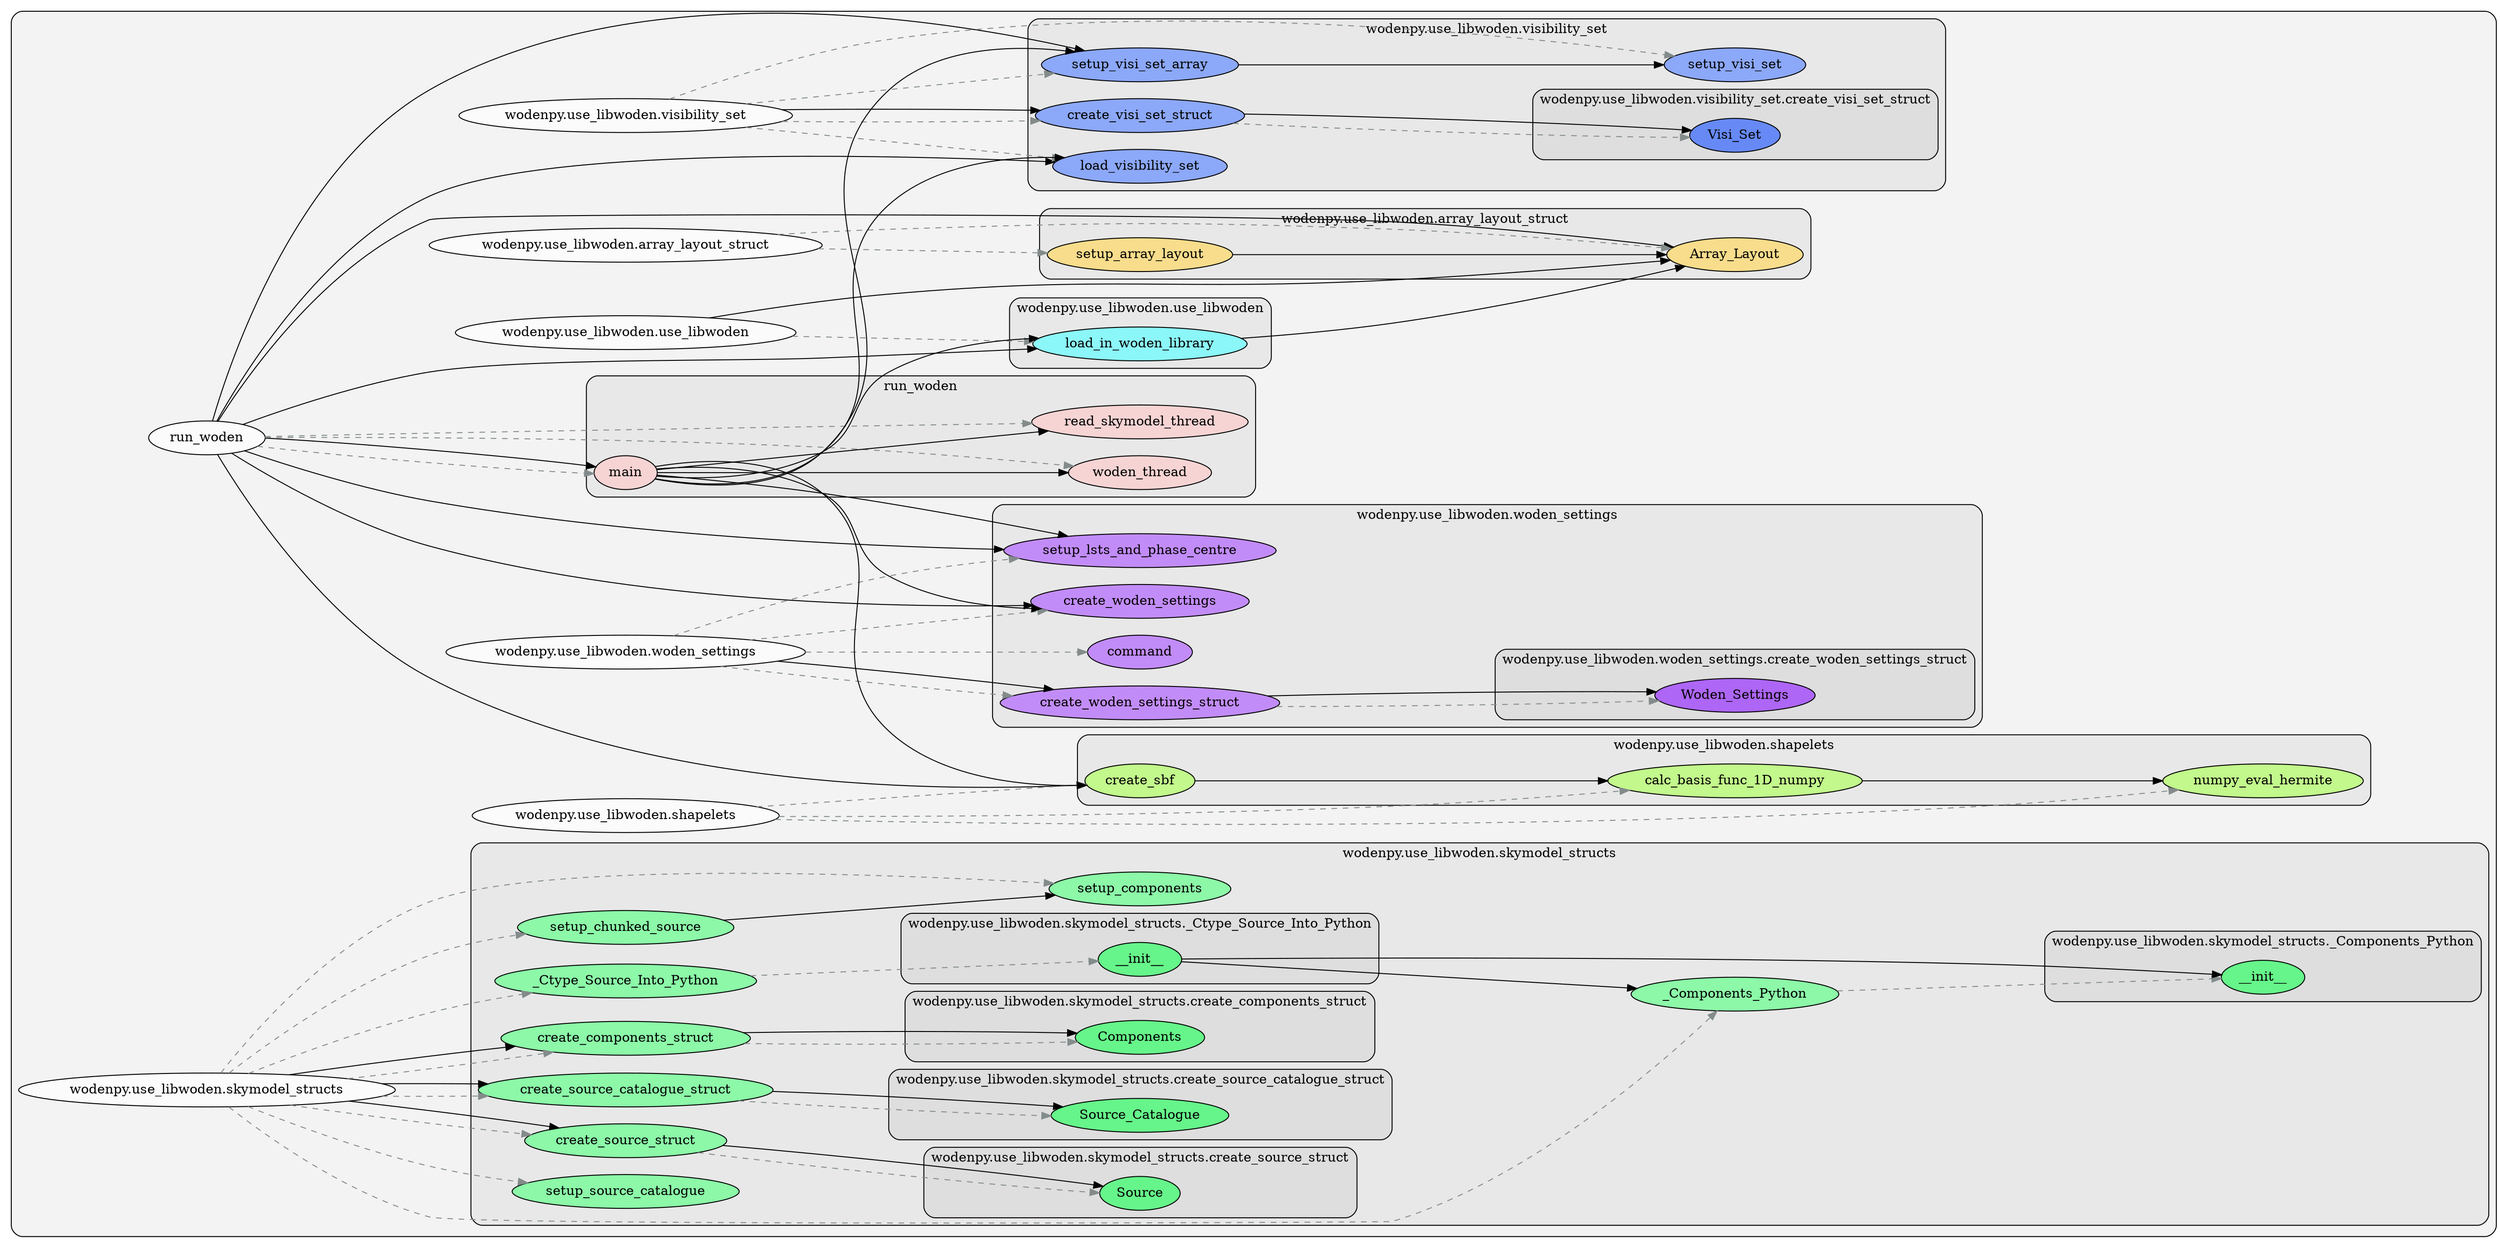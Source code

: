digraph G {
    graph [rankdir=LR, clusterrank="local"];
    subgraph cluster_G {

        graph [style="filled,rounded", fillcolor="#80808018", label=""];
        run_woden [label="run_woden", style="filled", fillcolor="#ffffffb2", fontcolor="#000000", group="0"];
        wodenpy__use_libwoden__array_layout_struct [label="wodenpy.use_libwoden.array_layout_struct", style="filled", fillcolor="#ffffffb2", fontcolor="#000000", group="1"];
        wodenpy__use_libwoden__shapelets [label="wodenpy.use_libwoden.shapelets", style="filled", fillcolor="#ffffffb2", fontcolor="#000000", group="2"];
        wodenpy__use_libwoden__skymodel_structs [label="wodenpy.use_libwoden.skymodel_structs", style="filled", fillcolor="#ffffffb2", fontcolor="#000000", group="3"];
        wodenpy__use_libwoden__use_libwoden [label="wodenpy.use_libwoden.use_libwoden", style="filled", fillcolor="#ffffffb2", fontcolor="#000000", group="4"];
        wodenpy__use_libwoden__visibility_set [label="wodenpy.use_libwoden.visibility_set", style="filled", fillcolor="#ffffffb2", fontcolor="#000000", group="5"];
        wodenpy__use_libwoden__woden_settings [label="wodenpy.use_libwoden.woden_settings", style="filled", fillcolor="#ffffffb2", fontcolor="#000000", group="6"];
        subgraph cluster_run_woden {

            graph [style="filled,rounded", fillcolor="#80808018", label="run_woden"];
            run_woden__main [label="main", style="filled", fillcolor="#feccccb2", fontcolor="#000000", group="0"];
            run_woden__read_skymodel_thread [label="read_skymodel_thread", style="filled", fillcolor="#feccccb2", fontcolor="#000000", group="0"];
            run_woden__woden_thread [label="woden_thread", style="filled", fillcolor="#feccccb2", fontcolor="#000000", group="0"];
        }
        subgraph cluster_wodenpy__use_libwoden__array_layout_struct {

            graph [style="filled,rounded", fillcolor="#80808018", label="wodenpy.use_libwoden.array_layout_struct"];
            wodenpy__use_libwoden__array_layout_struct__Array_Layout [label="Array_Layout", style="filled", fillcolor="#ffd865b2", fontcolor="#000000", group="1"];
            wodenpy__use_libwoden__array_layout_struct__setup_array_layout [label="setup_array_layout", style="filled", fillcolor="#ffd865b2", fontcolor="#000000", group="1"];
        }
        subgraph cluster_wodenpy__use_libwoden__shapelets {

            graph [style="filled,rounded", fillcolor="#80808018", label="wodenpy.use_libwoden.shapelets"];
            wodenpy__use_libwoden__shapelets__calc_basis_func_1D_numpy [label="calc_basis_func_1D_numpy", style="filled", fillcolor="#b2ff65b2", fontcolor="#000000", group="2"];
            wodenpy__use_libwoden__shapelets__create_sbf [label="create_sbf", style="filled", fillcolor="#b2ff65b2", fontcolor="#000000", group="2"];
            wodenpy__use_libwoden__shapelets__numpy_eval_hermite [label="numpy_eval_hermite", style="filled", fillcolor="#b2ff65b2", fontcolor="#000000", group="2"];
        }
        subgraph cluster_wodenpy__use_libwoden__skymodel_structs {

            graph [style="filled,rounded", fillcolor="#80808018", label="wodenpy.use_libwoden.skymodel_structs"];
            wodenpy__use_libwoden__skymodel_structs___Components_Python [label="_Components_Python", style="filled", fillcolor="#65ff8cb2", fontcolor="#000000", group="3"];
            wodenpy__use_libwoden__skymodel_structs___Ctype_Source_Into_Python [label="_Ctype_Source_Into_Python", style="filled", fillcolor="#65ff8cb2", fontcolor="#000000", group="3"];
            wodenpy__use_libwoden__skymodel_structs__create_components_struct [label="create_components_struct", style="filled", fillcolor="#65ff8cb2", fontcolor="#000000", group="3"];
            wodenpy__use_libwoden__skymodel_structs__create_source_catalogue_struct [label="create_source_catalogue_struct", style="filled", fillcolor="#65ff8cb2", fontcolor="#000000", group="3"];
            wodenpy__use_libwoden__skymodel_structs__create_source_struct [label="create_source_struct", style="filled", fillcolor="#65ff8cb2", fontcolor="#000000", group="3"];
            wodenpy__use_libwoden__skymodel_structs__setup_chunked_source [label="setup_chunked_source", style="filled", fillcolor="#65ff8cb2", fontcolor="#000000", group="3"];
            wodenpy__use_libwoden__skymodel_structs__setup_components [label="setup_components", style="filled", fillcolor="#65ff8cb2", fontcolor="#000000", group="3"];
            wodenpy__use_libwoden__skymodel_structs__setup_source_catalogue [label="setup_source_catalogue", style="filled", fillcolor="#65ff8cb2", fontcolor="#000000", group="3"];
            subgraph cluster_wodenpy__use_libwoden__skymodel_structs___Components_Python {

                graph [style="filled,rounded", fillcolor="#80808018", label="wodenpy.use_libwoden.skymodel_structs._Components_Python"];
                wodenpy__use_libwoden__skymodel_structs___Components_Python____init__ [label="__init__", style="filled", fillcolor="#32ff66b2", fontcolor="#000000", group="3"];
            }
            subgraph cluster_wodenpy__use_libwoden__skymodel_structs___Ctype_Source_Into_Python {

                graph [style="filled,rounded", fillcolor="#80808018", label="wodenpy.use_libwoden.skymodel_structs._Ctype_Source_Into_Python"];
                wodenpy__use_libwoden__skymodel_structs___Ctype_Source_Into_Python____init__ [label="__init__", style="filled", fillcolor="#32ff66b2", fontcolor="#000000", group="3"];
            }
            subgraph cluster_wodenpy__use_libwoden__skymodel_structs__create_components_struct {

                graph [style="filled,rounded", fillcolor="#80808018", label="wodenpy.use_libwoden.skymodel_structs.create_components_struct"];
                wodenpy__use_libwoden__skymodel_structs__create_components_struct__Components [label="Components", style="filled", fillcolor="#32ff66b2", fontcolor="#000000", group="3"];
            }
            subgraph cluster_wodenpy__use_libwoden__skymodel_structs__create_source_catalogue_struct {

                graph [style="filled,rounded", fillcolor="#80808018", label="wodenpy.use_libwoden.skymodel_structs.create_source_catalogue_struct"];
                wodenpy__use_libwoden__skymodel_structs__create_source_catalogue_struct__Source_Catalogue [label="Source_Catalogue", style="filled", fillcolor="#32ff66b2", fontcolor="#000000", group="3"];
            }
            subgraph cluster_wodenpy__use_libwoden__skymodel_structs__create_source_struct {

                graph [style="filled,rounded", fillcolor="#80808018", label="wodenpy.use_libwoden.skymodel_structs.create_source_struct"];
                wodenpy__use_libwoden__skymodel_structs__create_source_struct__Source [label="Source", style="filled", fillcolor="#32ff66b2", fontcolor="#000000", group="3"];
            }
        }
        subgraph cluster_wodenpy__use_libwoden__use_libwoden {

            graph [style="filled,rounded", fillcolor="#80808018", label="wodenpy.use_libwoden.use_libwoden"];
            wodenpy__use_libwoden__use_libwoden__load_in_woden_library [label="load_in_woden_library", style="filled", fillcolor="#65feffb2", fontcolor="#000000", group="4"];
        }
        subgraph cluster_wodenpy__use_libwoden__visibility_set {

            graph [style="filled,rounded", fillcolor="#80808018", label="wodenpy.use_libwoden.visibility_set"];
            wodenpy__use_libwoden__visibility_set__create_visi_set_struct [label="create_visi_set_struct", style="filled", fillcolor="#658cffb2", fontcolor="#000000", group="5"];
            wodenpy__use_libwoden__visibility_set__load_visibility_set [label="load_visibility_set", style="filled", fillcolor="#658cffb2", fontcolor="#000000", group="5"];
            wodenpy__use_libwoden__visibility_set__setup_visi_set [label="setup_visi_set", style="filled", fillcolor="#658cffb2", fontcolor="#000000", group="5"];
            wodenpy__use_libwoden__visibility_set__setup_visi_set_array [label="setup_visi_set_array", style="filled", fillcolor="#658cffb2", fontcolor="#000000", group="5"];
            subgraph cluster_wodenpy__use_libwoden__visibility_set__create_visi_set_struct {

                graph [style="filled,rounded", fillcolor="#80808018", label="wodenpy.use_libwoden.visibility_set.create_visi_set_struct"];
                wodenpy__use_libwoden__visibility_set__create_visi_set_struct__Visi_Set [label="Visi_Set", style="filled", fillcolor="#3265ffb2", fontcolor="#000000", group="5"];
            }
        }
        subgraph cluster_wodenpy__use_libwoden__woden_settings {

            graph [style="filled,rounded", fillcolor="#80808018", label="wodenpy.use_libwoden.woden_settings"];
            wodenpy__use_libwoden__woden_settings__command [label="command", style="filled", fillcolor="#b265ffb2", fontcolor="#000000", group="6"];
            wodenpy__use_libwoden__woden_settings__create_woden_settings [label="create_woden_settings", style="filled", fillcolor="#b265ffb2", fontcolor="#000000", group="6"];
            wodenpy__use_libwoden__woden_settings__create_woden_settings_struct [label="create_woden_settings_struct", style="filled", fillcolor="#b265ffb2", fontcolor="#000000", group="6"];
            wodenpy__use_libwoden__woden_settings__setup_lsts_and_phase_centre [label="setup_lsts_and_phase_centre", style="filled", fillcolor="#b265ffb2", fontcolor="#000000", group="6"];
            subgraph cluster_wodenpy__use_libwoden__woden_settings__create_woden_settings_struct {

                graph [style="filled,rounded", fillcolor="#80808018", label="wodenpy.use_libwoden.woden_settings.create_woden_settings_struct"];
                wodenpy__use_libwoden__woden_settings__create_woden_settings_struct__Woden_Settings [label="Woden_Settings", style="filled", fillcolor="#9832ffb2", fontcolor="#000000", group="6"];
            }
        }
    }
        run_woden -> run_woden__read_skymodel_thread [style="dashed",  color="#838b8b"];
        run_woden -> run_woden__woden_thread [style="dashed",  color="#838b8b"];
        run_woden -> run_woden__main [style="dashed",  color="#838b8b"];
        wodenpy__use_libwoden__array_layout_struct -> wodenpy__use_libwoden__array_layout_struct__Array_Layout [style="dashed",  color="#838b8b"];
        wodenpy__use_libwoden__array_layout_struct -> wodenpy__use_libwoden__array_layout_struct__setup_array_layout [style="dashed",  color="#838b8b"];
        wodenpy__use_libwoden__shapelets -> wodenpy__use_libwoden__shapelets__numpy_eval_hermite [style="dashed",  color="#838b8b"];
        wodenpy__use_libwoden__shapelets -> wodenpy__use_libwoden__shapelets__calc_basis_func_1D_numpy [style="dashed",  color="#838b8b"];
        wodenpy__use_libwoden__shapelets -> wodenpy__use_libwoden__shapelets__create_sbf [style="dashed",  color="#838b8b"];
        wodenpy__use_libwoden__skymodel_structs -> wodenpy__use_libwoden__skymodel_structs__create_source_struct [style="dashed",  color="#838b8b"];
        wodenpy__use_libwoden__skymodel_structs -> wodenpy__use_libwoden__skymodel_structs__create_source_catalogue_struct [style="dashed",  color="#838b8b"];
        wodenpy__use_libwoden__skymodel_structs -> wodenpy__use_libwoden__skymodel_structs___Components_Python [style="dashed",  color="#838b8b"];
        wodenpy__use_libwoden__skymodel_structs -> wodenpy__use_libwoden__skymodel_structs__setup_chunked_source [style="dashed",  color="#838b8b"];
        wodenpy__use_libwoden__skymodel_structs -> wodenpy__use_libwoden__skymodel_structs__create_components_struct [style="dashed",  color="#838b8b"];
        wodenpy__use_libwoden__skymodel_structs -> wodenpy__use_libwoden__skymodel_structs___Ctype_Source_Into_Python [style="dashed",  color="#838b8b"];
        wodenpy__use_libwoden__skymodel_structs -> wodenpy__use_libwoden__skymodel_structs__setup_source_catalogue [style="dashed",  color="#838b8b"];
        wodenpy__use_libwoden__skymodel_structs -> wodenpy__use_libwoden__skymodel_structs__setup_components [style="dashed",  color="#838b8b"];
        wodenpy__use_libwoden__skymodel_structs__create_components_struct -> wodenpy__use_libwoden__skymodel_structs__create_components_struct__Components [style="dashed",  color="#838b8b"];
        wodenpy__use_libwoden__skymodel_structs__create_source_struct -> wodenpy__use_libwoden__skymodel_structs__create_source_struct__Source [style="dashed",  color="#838b8b"];
        wodenpy__use_libwoden__skymodel_structs__create_source_catalogue_struct -> wodenpy__use_libwoden__skymodel_structs__create_source_catalogue_struct__Source_Catalogue [style="dashed",  color="#838b8b"];
        wodenpy__use_libwoden__skymodel_structs___Components_Python -> wodenpy__use_libwoden__skymodel_structs___Components_Python____init__ [style="dashed",  color="#838b8b"];
        wodenpy__use_libwoden__skymodel_structs___Ctype_Source_Into_Python -> wodenpy__use_libwoden__skymodel_structs___Ctype_Source_Into_Python____init__ [style="dashed",  color="#838b8b"];
        wodenpy__use_libwoden__use_libwoden -> wodenpy__use_libwoden__use_libwoden__load_in_woden_library [style="dashed",  color="#838b8b"];
        wodenpy__use_libwoden__visibility_set -> wodenpy__use_libwoden__visibility_set__create_visi_set_struct [style="dashed",  color="#838b8b"];
        wodenpy__use_libwoden__visibility_set -> wodenpy__use_libwoden__visibility_set__setup_visi_set_array [style="dashed",  color="#838b8b"];
        wodenpy__use_libwoden__visibility_set -> wodenpy__use_libwoden__visibility_set__setup_visi_set [style="dashed",  color="#838b8b"];
        wodenpy__use_libwoden__visibility_set -> wodenpy__use_libwoden__visibility_set__load_visibility_set [style="dashed",  color="#838b8b"];
        wodenpy__use_libwoden__visibility_set__create_visi_set_struct -> wodenpy__use_libwoden__visibility_set__create_visi_set_struct__Visi_Set [style="dashed",  color="#838b8b"];
        wodenpy__use_libwoden__woden_settings -> wodenpy__use_libwoden__woden_settings__create_woden_settings [style="dashed",  color="#838b8b"];
        wodenpy__use_libwoden__woden_settings -> wodenpy__use_libwoden__woden_settings__setup_lsts_and_phase_centre [style="dashed",  color="#838b8b"];
        wodenpy__use_libwoden__woden_settings -> wodenpy__use_libwoden__woden_settings__create_woden_settings_struct [style="dashed",  color="#838b8b"];
        wodenpy__use_libwoden__woden_settings -> wodenpy__use_libwoden__woden_settings__command [style="dashed",  color="#838b8b"];
        wodenpy__use_libwoden__woden_settings__create_woden_settings_struct -> wodenpy__use_libwoden__woden_settings__create_woden_settings_struct__Woden_Settings [style="dashed",  color="#838b8b"];
        run_woden -> wodenpy__use_libwoden__shapelets__create_sbf [style="solid",  color="#000000"];
        run_woden -> wodenpy__use_libwoden__visibility_set__load_visibility_set [style="solid",  color="#000000"];
        run_woden -> wodenpy__use_libwoden__woden_settings__create_woden_settings [style="solid",  color="#000000"];
        run_woden -> wodenpy__use_libwoden__array_layout_struct__Array_Layout [style="solid",  color="#000000"];
        run_woden -> wodenpy__use_libwoden__woden_settings__setup_lsts_and_phase_centre [style="solid",  color="#000000"];
        run_woden -> wodenpy__use_libwoden__use_libwoden__load_in_woden_library [style="solid",  color="#000000"];
        run_woden -> wodenpy__use_libwoden__visibility_set__setup_visi_set_array [style="solid",  color="#000000"];
        run_woden -> run_woden__main [style="solid",  color="#000000"];
        run_woden__main -> wodenpy__use_libwoden__visibility_set__load_visibility_set [style="solid",  color="#000000"];
        run_woden__main -> run_woden__woden_thread [style="solid",  color="#000000"];
        run_woden__main -> wodenpy__use_libwoden__woden_settings__setup_lsts_and_phase_centre [style="solid",  color="#000000"];
        run_woden__main -> wodenpy__use_libwoden__visibility_set__setup_visi_set_array [style="solid",  color="#000000"];
        run_woden__main -> wodenpy__use_libwoden__shapelets__create_sbf [style="solid",  color="#000000"];
        run_woden__main -> wodenpy__use_libwoden__woden_settings__create_woden_settings [style="solid",  color="#000000"];
        run_woden__main -> wodenpy__use_libwoden__use_libwoden__load_in_woden_library [style="solid",  color="#000000"];
        run_woden__main -> run_woden__read_skymodel_thread [style="solid",  color="#000000"];
        wodenpy__use_libwoden__array_layout_struct__setup_array_layout -> wodenpy__use_libwoden__array_layout_struct__Array_Layout [style="solid",  color="#000000"];
        wodenpy__use_libwoden__shapelets__calc_basis_func_1D_numpy -> wodenpy__use_libwoden__shapelets__numpy_eval_hermite [style="solid",  color="#000000"];
        wodenpy__use_libwoden__shapelets__create_sbf -> wodenpy__use_libwoden__shapelets__calc_basis_func_1D_numpy [style="solid",  color="#000000"];
        wodenpy__use_libwoden__skymodel_structs -> wodenpy__use_libwoden__skymodel_structs__create_source_catalogue_struct [style="solid",  color="#000000"];
        wodenpy__use_libwoden__skymodel_structs -> wodenpy__use_libwoden__skymodel_structs__create_components_struct [style="solid",  color="#000000"];
        wodenpy__use_libwoden__skymodel_structs -> wodenpy__use_libwoden__skymodel_structs__create_source_struct [style="solid",  color="#000000"];
        wodenpy__use_libwoden__skymodel_structs__create_components_struct -> wodenpy__use_libwoden__skymodel_structs__create_components_struct__Components [style="solid",  color="#000000"];
        wodenpy__use_libwoden__skymodel_structs__create_source_struct -> wodenpy__use_libwoden__skymodel_structs__create_source_struct__Source [style="solid",  color="#000000"];
        wodenpy__use_libwoden__skymodel_structs__create_source_catalogue_struct -> wodenpy__use_libwoden__skymodel_structs__create_source_catalogue_struct__Source_Catalogue [style="solid",  color="#000000"];
        wodenpy__use_libwoden__skymodel_structs__setup_chunked_source -> wodenpy__use_libwoden__skymodel_structs__setup_components [style="solid",  color="#000000"];
        wodenpy__use_libwoden__skymodel_structs___Ctype_Source_Into_Python____init__ -> wodenpy__use_libwoden__skymodel_structs___Components_Python____init__ [style="solid",  color="#000000"];
        wodenpy__use_libwoden__skymodel_structs___Ctype_Source_Into_Python____init__ -> wodenpy__use_libwoden__skymodel_structs___Components_Python [style="solid",  color="#000000"];
        wodenpy__use_libwoden__use_libwoden -> wodenpy__use_libwoden__array_layout_struct__Array_Layout [style="solid",  color="#000000"];
        wodenpy__use_libwoden__use_libwoden__load_in_woden_library -> wodenpy__use_libwoden__array_layout_struct__Array_Layout [style="solid",  color="#000000"];
        wodenpy__use_libwoden__visibility_set -> wodenpy__use_libwoden__visibility_set__create_visi_set_struct [style="solid",  color="#000000"];
        wodenpy__use_libwoden__visibility_set__create_visi_set_struct -> wodenpy__use_libwoden__visibility_set__create_visi_set_struct__Visi_Set [style="solid",  color="#000000"];
        wodenpy__use_libwoden__visibility_set__setup_visi_set_array -> wodenpy__use_libwoden__visibility_set__setup_visi_set [style="solid",  color="#000000"];
        wodenpy__use_libwoden__woden_settings -> wodenpy__use_libwoden__woden_settings__create_woden_settings_struct [style="solid",  color="#000000"];
        wodenpy__use_libwoden__woden_settings__create_woden_settings_struct -> wodenpy__use_libwoden__woden_settings__create_woden_settings_struct__Woden_Settings [style="solid",  color="#000000"];
    }
